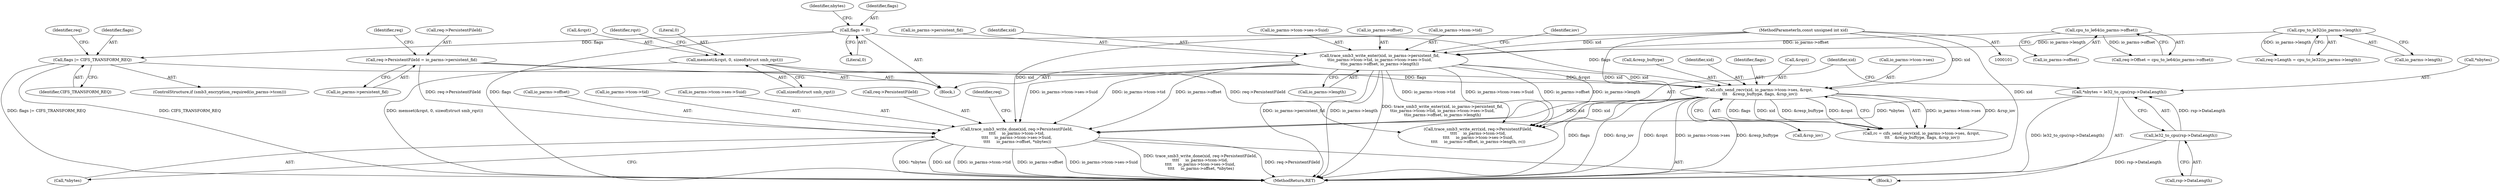 digraph "0_linux_6a3eb3360667170988f8a6477f6686242061488a@API" {
"1000363" [label="(Call,trace_smb3_write_done(xid, req->PersistentFileId,\n\t\t\t\t     io_parms->tcon->tid,\n\t\t\t\t     io_parms->tcon->ses->Suid,\n \t\t\t\t     io_parms->offset, *nbytes))"];
"1000297" [label="(Call,cifs_send_recv(xid, io_parms->tcon->ses, &rqst,\n \t\t\t    &resp_buftype, flags, &rsp_iov))"];
"1000236" [label="(Call,trace_smb3_write_enter(xid, io_parms->persistent_fid,\n\t\tio_parms->tcon->tid, io_parms->tcon->ses->Suid,\n\t\tio_parms->offset, io_parms->length))"];
"1000102" [label="(MethodParameterIn,const unsigned int xid)"];
"1000227" [label="(Call,cpu_to_le64(io_parms->offset))"];
"1000219" [label="(Call,cpu_to_le32(io_parms->length))"];
"1000277" [label="(Call,memset(&rqst, 0, sizeof(struct smb_rqst)))"];
"1000124" [label="(Call,flags = 0)"];
"1000173" [label="(Call,flags |= CIFS_TRANSFORM_REQ)"];
"1000186" [label="(Call,req->PersistentFileId = io_parms->persistent_fid)"];
"1000356" [label="(Call,*nbytes = le32_to_cpu(rsp->DataLength))"];
"1000359" [label="(Call,le32_to_cpu(rsp->DataLength))"];
"1000386" [label="(Identifier,req)"];
"1000236" [label="(Call,trace_smb3_write_enter(xid, io_parms->persistent_fid,\n\t\tio_parms->tcon->tid, io_parms->tcon->ses->Suid,\n\t\tio_parms->offset, io_parms->length))"];
"1000321" [label="(Call,trace_smb3_write_err(xid, req->PersistentFileId,\n\t\t\t\t     io_parms->tcon->tid,\n\t\t\t\t     io_parms->tcon->ses->Suid,\n\t\t\t\t     io_parms->offset, io_parms->length, rc))"];
"1000186" [label="(Call,req->PersistentFileId = io_parms->persistent_fid)"];
"1000175" [label="(Identifier,CIFS_TRANSFORM_REQ)"];
"1000365" [label="(Call,req->PersistentFileId)"];
"1000295" [label="(Call,rc = cifs_send_recv(xid, io_parms->tcon->ses, &rqst,\n \t\t\t    &resp_buftype, flags, &rsp_iov))"];
"1000359" [label="(Call,le32_to_cpu(rsp->DataLength))"];
"1000298" [label="(Identifier,xid)"];
"1000364" [label="(Identifier,xid)"];
"1000360" [label="(Call,rsp->DataLength)"];
"1000309" [label="(Call,&rsp_iov)"];
"1000246" [label="(Call,io_parms->tcon->ses->Suid)"];
"1000380" [label="(Call,io_parms->offset)"];
"1000253" [label="(Call,io_parms->offset)"];
"1000278" [label="(Call,&rqst)"];
"1000285" [label="(Identifier,rqst)"];
"1000241" [label="(Call,io_parms->tcon->tid)"];
"1000228" [label="(Call,io_parms->offset)"];
"1000190" [label="(Call,io_parms->persistent_fid)"];
"1000368" [label="(Call,io_parms->tcon->tid)"];
"1000102" [label="(MethodParameterIn,const unsigned int xid)"];
"1000130" [label="(Identifier,nbytes)"];
"1000280" [label="(Literal,0)"];
"1000256" [label="(Call,io_parms->length)"];
"1000308" [label="(Identifier,flags)"];
"1000215" [label="(Call,req->Length = cpu_to_le32(io_parms->length))"];
"1000107" [label="(Block,)"];
"1000281" [label="(Call,sizeof(struct smb_rqst))"];
"1000355" [label="(Block,)"];
"1000174" [label="(Identifier,flags)"];
"1000363" [label="(Call,trace_smb3_write_done(xid, req->PersistentFileId,\n\t\t\t\t     io_parms->tcon->tid,\n\t\t\t\t     io_parms->tcon->ses->Suid,\n \t\t\t\t     io_parms->offset, *nbytes))"];
"1000125" [label="(Identifier,flags)"];
"1000373" [label="(Call,io_parms->tcon->ses->Suid)"];
"1000223" [label="(Call,req->Offset = cpu_to_le64(io_parms->offset))"];
"1000220" [label="(Call,io_parms->length)"];
"1000304" [label="(Call,&rqst)"];
"1000173" [label="(Call,flags |= CIFS_TRANSFORM_REQ)"];
"1000179" [label="(Identifier,req)"];
"1000262" [label="(Identifier,iov)"];
"1000299" [label="(Call,io_parms->tcon->ses)"];
"1000195" [label="(Identifier,req)"];
"1000277" [label="(Call,memset(&rqst, 0, sizeof(struct smb_rqst)))"];
"1000238" [label="(Call,io_parms->persistent_fid)"];
"1000297" [label="(Call,cifs_send_recv(xid, io_parms->tcon->ses, &rqst,\n \t\t\t    &resp_buftype, flags, &rsp_iov))"];
"1000126" [label="(Literal,0)"];
"1000392" [label="(MethodReturn,RET)"];
"1000357" [label="(Call,*nbytes)"];
"1000124" [label="(Call,flags = 0)"];
"1000237" [label="(Identifier,xid)"];
"1000187" [label="(Call,req->PersistentFileId)"];
"1000306" [label="(Call,&resp_buftype)"];
"1000168" [label="(ControlStructure,if (smb3_encryption_required(io_parms->tcon)))"];
"1000219" [label="(Call,cpu_to_le32(io_parms->length))"];
"1000356" [label="(Call,*nbytes = le32_to_cpu(rsp->DataLength))"];
"1000383" [label="(Call,*nbytes)"];
"1000227" [label="(Call,cpu_to_le64(io_parms->offset))"];
"1000363" -> "1000355"  [label="AST: "];
"1000363" -> "1000383"  [label="CFG: "];
"1000364" -> "1000363"  [label="AST: "];
"1000365" -> "1000363"  [label="AST: "];
"1000368" -> "1000363"  [label="AST: "];
"1000373" -> "1000363"  [label="AST: "];
"1000380" -> "1000363"  [label="AST: "];
"1000383" -> "1000363"  [label="AST: "];
"1000386" -> "1000363"  [label="CFG: "];
"1000363" -> "1000392"  [label="DDG: req->PersistentFileId"];
"1000363" -> "1000392"  [label="DDG: *nbytes"];
"1000363" -> "1000392"  [label="DDG: xid"];
"1000363" -> "1000392"  [label="DDG: io_parms->tcon->tid"];
"1000363" -> "1000392"  [label="DDG: io_parms->offset"];
"1000363" -> "1000392"  [label="DDG: io_parms->tcon->ses->Suid"];
"1000363" -> "1000392"  [label="DDG: trace_smb3_write_done(xid, req->PersistentFileId,\n\t\t\t\t     io_parms->tcon->tid,\n\t\t\t\t     io_parms->tcon->ses->Suid,\n \t\t\t\t     io_parms->offset, *nbytes)"];
"1000297" -> "1000363"  [label="DDG: xid"];
"1000102" -> "1000363"  [label="DDG: xid"];
"1000186" -> "1000363"  [label="DDG: req->PersistentFileId"];
"1000236" -> "1000363"  [label="DDG: io_parms->tcon->tid"];
"1000236" -> "1000363"  [label="DDG: io_parms->tcon->ses->Suid"];
"1000236" -> "1000363"  [label="DDG: io_parms->offset"];
"1000356" -> "1000363"  [label="DDG: *nbytes"];
"1000297" -> "1000295"  [label="AST: "];
"1000297" -> "1000309"  [label="CFG: "];
"1000298" -> "1000297"  [label="AST: "];
"1000299" -> "1000297"  [label="AST: "];
"1000304" -> "1000297"  [label="AST: "];
"1000306" -> "1000297"  [label="AST: "];
"1000308" -> "1000297"  [label="AST: "];
"1000309" -> "1000297"  [label="AST: "];
"1000295" -> "1000297"  [label="CFG: "];
"1000297" -> "1000392"  [label="DDG: &rsp_iov"];
"1000297" -> "1000392"  [label="DDG: &rqst"];
"1000297" -> "1000392"  [label="DDG: io_parms->tcon->ses"];
"1000297" -> "1000392"  [label="DDG: &resp_buftype"];
"1000297" -> "1000392"  [label="DDG: flags"];
"1000297" -> "1000295"  [label="DDG: io_parms->tcon->ses"];
"1000297" -> "1000295"  [label="DDG: &rsp_iov"];
"1000297" -> "1000295"  [label="DDG: flags"];
"1000297" -> "1000295"  [label="DDG: xid"];
"1000297" -> "1000295"  [label="DDG: &resp_buftype"];
"1000297" -> "1000295"  [label="DDG: &rqst"];
"1000236" -> "1000297"  [label="DDG: xid"];
"1000102" -> "1000297"  [label="DDG: xid"];
"1000277" -> "1000297"  [label="DDG: &rqst"];
"1000124" -> "1000297"  [label="DDG: flags"];
"1000173" -> "1000297"  [label="DDG: flags"];
"1000297" -> "1000321"  [label="DDG: xid"];
"1000236" -> "1000107"  [label="AST: "];
"1000236" -> "1000256"  [label="CFG: "];
"1000237" -> "1000236"  [label="AST: "];
"1000238" -> "1000236"  [label="AST: "];
"1000241" -> "1000236"  [label="AST: "];
"1000246" -> "1000236"  [label="AST: "];
"1000253" -> "1000236"  [label="AST: "];
"1000256" -> "1000236"  [label="AST: "];
"1000262" -> "1000236"  [label="CFG: "];
"1000236" -> "1000392"  [label="DDG: trace_smb3_write_enter(xid, io_parms->persistent_fid,\n\t\tio_parms->tcon->tid, io_parms->tcon->ses->Suid,\n\t\tio_parms->offset, io_parms->length)"];
"1000236" -> "1000392"  [label="DDG: io_parms->persistent_fid"];
"1000236" -> "1000392"  [label="DDG: io_parms->length"];
"1000102" -> "1000236"  [label="DDG: xid"];
"1000227" -> "1000236"  [label="DDG: io_parms->offset"];
"1000219" -> "1000236"  [label="DDG: io_parms->length"];
"1000236" -> "1000321"  [label="DDG: io_parms->tcon->tid"];
"1000236" -> "1000321"  [label="DDG: io_parms->tcon->ses->Suid"];
"1000236" -> "1000321"  [label="DDG: io_parms->offset"];
"1000236" -> "1000321"  [label="DDG: io_parms->length"];
"1000102" -> "1000101"  [label="AST: "];
"1000102" -> "1000392"  [label="DDG: xid"];
"1000102" -> "1000321"  [label="DDG: xid"];
"1000227" -> "1000223"  [label="AST: "];
"1000227" -> "1000228"  [label="CFG: "];
"1000228" -> "1000227"  [label="AST: "];
"1000223" -> "1000227"  [label="CFG: "];
"1000227" -> "1000223"  [label="DDG: io_parms->offset"];
"1000219" -> "1000215"  [label="AST: "];
"1000219" -> "1000220"  [label="CFG: "];
"1000220" -> "1000219"  [label="AST: "];
"1000215" -> "1000219"  [label="CFG: "];
"1000219" -> "1000215"  [label="DDG: io_parms->length"];
"1000277" -> "1000107"  [label="AST: "];
"1000277" -> "1000281"  [label="CFG: "];
"1000278" -> "1000277"  [label="AST: "];
"1000280" -> "1000277"  [label="AST: "];
"1000281" -> "1000277"  [label="AST: "];
"1000285" -> "1000277"  [label="CFG: "];
"1000277" -> "1000392"  [label="DDG: memset(&rqst, 0, sizeof(struct smb_rqst))"];
"1000124" -> "1000107"  [label="AST: "];
"1000124" -> "1000126"  [label="CFG: "];
"1000125" -> "1000124"  [label="AST: "];
"1000126" -> "1000124"  [label="AST: "];
"1000130" -> "1000124"  [label="CFG: "];
"1000124" -> "1000392"  [label="DDG: flags"];
"1000124" -> "1000173"  [label="DDG: flags"];
"1000173" -> "1000168"  [label="AST: "];
"1000173" -> "1000175"  [label="CFG: "];
"1000174" -> "1000173"  [label="AST: "];
"1000175" -> "1000173"  [label="AST: "];
"1000179" -> "1000173"  [label="CFG: "];
"1000173" -> "1000392"  [label="DDG: flags |= CIFS_TRANSFORM_REQ"];
"1000173" -> "1000392"  [label="DDG: CIFS_TRANSFORM_REQ"];
"1000186" -> "1000107"  [label="AST: "];
"1000186" -> "1000190"  [label="CFG: "];
"1000187" -> "1000186"  [label="AST: "];
"1000190" -> "1000186"  [label="AST: "];
"1000195" -> "1000186"  [label="CFG: "];
"1000186" -> "1000321"  [label="DDG: req->PersistentFileId"];
"1000356" -> "1000355"  [label="AST: "];
"1000356" -> "1000359"  [label="CFG: "];
"1000357" -> "1000356"  [label="AST: "];
"1000359" -> "1000356"  [label="AST: "];
"1000364" -> "1000356"  [label="CFG: "];
"1000356" -> "1000392"  [label="DDG: le32_to_cpu(rsp->DataLength)"];
"1000359" -> "1000356"  [label="DDG: rsp->DataLength"];
"1000359" -> "1000360"  [label="CFG: "];
"1000360" -> "1000359"  [label="AST: "];
"1000359" -> "1000392"  [label="DDG: rsp->DataLength"];
}
